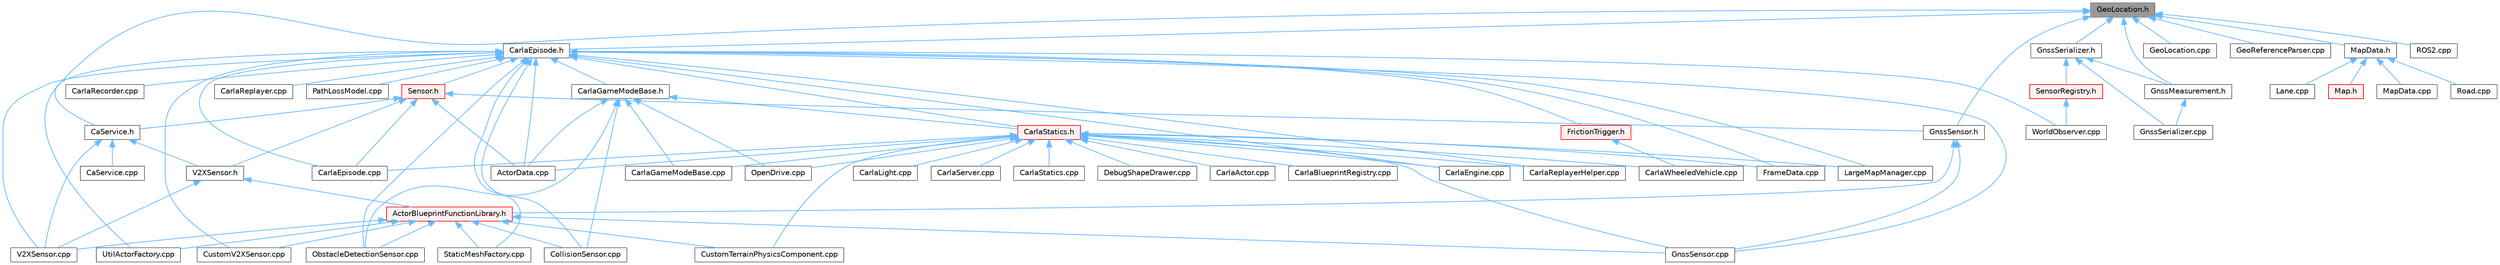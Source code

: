 digraph "GeoLocation.h"
{
 // INTERACTIVE_SVG=YES
 // LATEX_PDF_SIZE
  bgcolor="transparent";
  edge [fontname=Helvetica,fontsize=10,labelfontname=Helvetica,labelfontsize=10];
  node [fontname=Helvetica,fontsize=10,shape=box,height=0.2,width=0.4];
  Node1 [id="Node000001",label="GeoLocation.h",height=0.2,width=0.4,color="gray40", fillcolor="grey60", style="filled", fontcolor="black",tooltip=" "];
  Node1 -> Node2 [id="edge1_Node000001_Node000002",dir="back",color="steelblue1",style="solid",tooltip=" "];
  Node2 [id="Node000002",label="CaService.h",height=0.2,width=0.4,color="grey40", fillcolor="white", style="filled",URL="$df/dd8/CaService_8h.html",tooltip=" "];
  Node2 -> Node3 [id="edge2_Node000002_Node000003",dir="back",color="steelblue1",style="solid",tooltip=" "];
  Node3 [id="Node000003",label="CaService.cpp",height=0.2,width=0.4,color="grey40", fillcolor="white", style="filled",URL="$d0/d8d/CaService_8cpp.html",tooltip=" "];
  Node2 -> Node4 [id="edge3_Node000002_Node000004",dir="back",color="steelblue1",style="solid",tooltip=" "];
  Node4 [id="Node000004",label="V2XSensor.cpp",height=0.2,width=0.4,color="grey40", fillcolor="white", style="filled",URL="$d2/df9/V2XSensor_8cpp.html",tooltip=" "];
  Node2 -> Node5 [id="edge4_Node000002_Node000005",dir="back",color="steelblue1",style="solid",tooltip=" "];
  Node5 [id="Node000005",label="V2XSensor.h",height=0.2,width=0.4,color="grey40", fillcolor="white", style="filled",URL="$d1/d71/V2XSensor_8h.html",tooltip=" "];
  Node5 -> Node6 [id="edge5_Node000005_Node000006",dir="back",color="steelblue1",style="solid",tooltip=" "];
  Node6 [id="Node000006",label="ActorBlueprintFunctionLibrary.h",height=0.2,width=0.4,color="red", fillcolor="#FFF0F0", style="filled",URL="$d7/dda/ActorBlueprintFunctionLibrary_8h.html",tooltip=" "];
  Node6 -> Node12 [id="edge6_Node000006_Node000012",dir="back",color="steelblue1",style="solid",tooltip=" "];
  Node12 [id="Node000012",label="CollisionSensor.cpp",height=0.2,width=0.4,color="grey40", fillcolor="white", style="filled",URL="$da/df0/CollisionSensor_8cpp.html",tooltip=" "];
  Node6 -> Node13 [id="edge7_Node000006_Node000013",dir="back",color="steelblue1",style="solid",tooltip=" "];
  Node13 [id="Node000013",label="CustomTerrainPhysicsComponent.cpp",height=0.2,width=0.4,color="grey40", fillcolor="white", style="filled",URL="$d1/d59/CustomTerrainPhysicsComponent_8cpp.html",tooltip=" "];
  Node6 -> Node14 [id="edge8_Node000006_Node000014",dir="back",color="steelblue1",style="solid",tooltip=" "];
  Node14 [id="Node000014",label="CustomV2XSensor.cpp",height=0.2,width=0.4,color="grey40", fillcolor="white", style="filled",URL="$d8/d97/CustomV2XSensor_8cpp.html",tooltip=" "];
  Node6 -> Node17 [id="edge9_Node000006_Node000017",dir="back",color="steelblue1",style="solid",tooltip=" "];
  Node17 [id="Node000017",label="GnssSensor.cpp",height=0.2,width=0.4,color="grey40", fillcolor="white", style="filled",URL="$d7/d22/GnssSensor_8cpp.html",tooltip=" "];
  Node6 -> Node22 [id="edge10_Node000006_Node000022",dir="back",color="steelblue1",style="solid",tooltip=" "];
  Node22 [id="Node000022",label="ObstacleDetectionSensor.cpp",height=0.2,width=0.4,color="grey40", fillcolor="white", style="filled",URL="$d2/d70/ObstacleDetectionSensor_8cpp.html",tooltip=" "];
  Node6 -> Node37 [id="edge11_Node000006_Node000037",dir="back",color="steelblue1",style="solid",tooltip=" "];
  Node37 [id="Node000037",label="StaticMeshFactory.cpp",height=0.2,width=0.4,color="grey40", fillcolor="white", style="filled",URL="$d7/dc4/StaticMeshFactory_8cpp.html",tooltip=" "];
  Node6 -> Node39 [id="edge12_Node000006_Node000039",dir="back",color="steelblue1",style="solid",tooltip=" "];
  Node39 [id="Node000039",label="UtilActorFactory.cpp",height=0.2,width=0.4,color="grey40", fillcolor="white", style="filled",URL="$dc/df0/UtilActorFactory_8cpp.html",tooltip=" "];
  Node6 -> Node4 [id="edge13_Node000006_Node000004",dir="back",color="steelblue1",style="solid",tooltip=" "];
  Node5 -> Node4 [id="edge14_Node000005_Node000004",dir="back",color="steelblue1",style="solid",tooltip=" "];
  Node1 -> Node40 [id="edge15_Node000001_Node000040",dir="back",color="steelblue1",style="solid",tooltip=" "];
  Node40 [id="Node000040",label="CarlaEpisode.h",height=0.2,width=0.4,color="grey40", fillcolor="white", style="filled",URL="$de/db8/CarlaEpisode_8h.html",tooltip=" "];
  Node40 -> Node41 [id="edge16_Node000040_Node000041",dir="back",color="steelblue1",style="solid",tooltip=" "];
  Node41 [id="Node000041",label="ActorData.cpp",height=0.2,width=0.4,color="grey40", fillcolor="white", style="filled",URL="$da/d7f/ActorData_8cpp.html",tooltip=" "];
  Node40 -> Node42 [id="edge17_Node000040_Node000042",dir="back",color="steelblue1",style="solid",tooltip=" "];
  Node42 [id="Node000042",label="CarlaEngine.cpp",height=0.2,width=0.4,color="grey40", fillcolor="white", style="filled",URL="$d6/da1/CarlaEngine_8cpp.html",tooltip=" "];
  Node40 -> Node43 [id="edge18_Node000040_Node000043",dir="back",color="steelblue1",style="solid",tooltip=" "];
  Node43 [id="Node000043",label="CarlaEpisode.cpp",height=0.2,width=0.4,color="grey40", fillcolor="white", style="filled",URL="$d6/dd9/CarlaEpisode_8cpp.html",tooltip=" "];
  Node40 -> Node44 [id="edge19_Node000040_Node000044",dir="back",color="steelblue1",style="solid",tooltip=" "];
  Node44 [id="Node000044",label="CarlaGameModeBase.h",height=0.2,width=0.4,color="grey40", fillcolor="white", style="filled",URL="$d3/d49/CarlaGameModeBase_8h.html",tooltip=" "];
  Node44 -> Node41 [id="edge20_Node000044_Node000041",dir="back",color="steelblue1",style="solid",tooltip=" "];
  Node44 -> Node45 [id="edge21_Node000044_Node000045",dir="back",color="steelblue1",style="solid",tooltip=" "];
  Node45 [id="Node000045",label="CarlaGameModeBase.cpp",height=0.2,width=0.4,color="grey40", fillcolor="white", style="filled",URL="$d0/d2e/CarlaGameModeBase_8cpp.html",tooltip=" "];
  Node44 -> Node46 [id="edge22_Node000044_Node000046",dir="back",color="steelblue1",style="solid",tooltip=" "];
  Node46 [id="Node000046",label="CarlaStatics.h",height=0.2,width=0.4,color="red", fillcolor="#FFF0F0", style="filled",URL="$d9/dc8/CarlaStatics_8h.html",tooltip=" "];
  Node46 -> Node41 [id="edge23_Node000046_Node000041",dir="back",color="steelblue1",style="solid",tooltip=" "];
  Node46 -> Node47 [id="edge24_Node000046_Node000047",dir="back",color="steelblue1",style="solid",tooltip=" "];
  Node47 [id="Node000047",label="CarlaActor.cpp",height=0.2,width=0.4,color="grey40", fillcolor="white", style="filled",URL="$d3/d43/CarlaActor_8cpp.html",tooltip=" "];
  Node46 -> Node11 [id="edge25_Node000046_Node000011",dir="back",color="steelblue1",style="solid",tooltip=" "];
  Node11 [id="Node000011",label="CarlaBlueprintRegistry.cpp",height=0.2,width=0.4,color="grey40", fillcolor="white", style="filled",URL="$d0/d3b/CarlaBlueprintRegistry_8cpp.html",tooltip=" "];
  Node46 -> Node42 [id="edge26_Node000046_Node000042",dir="back",color="steelblue1",style="solid",tooltip=" "];
  Node46 -> Node43 [id="edge27_Node000046_Node000043",dir="back",color="steelblue1",style="solid",tooltip=" "];
  Node46 -> Node45 [id="edge28_Node000046_Node000045",dir="back",color="steelblue1",style="solid",tooltip=" "];
  Node46 -> Node48 [id="edge29_Node000046_Node000048",dir="back",color="steelblue1",style="solid",tooltip=" "];
  Node48 [id="Node000048",label="CarlaLight.cpp",height=0.2,width=0.4,color="grey40", fillcolor="white", style="filled",URL="$d9/d95/CarlaLight_8cpp.html",tooltip=" "];
  Node46 -> Node49 [id="edge30_Node000046_Node000049",dir="back",color="steelblue1",style="solid",tooltip=" "];
  Node49 [id="Node000049",label="CarlaReplayerHelper.cpp",height=0.2,width=0.4,color="grey40", fillcolor="white", style="filled",URL="$d2/d32/CarlaReplayerHelper_8cpp.html",tooltip=" "];
  Node46 -> Node50 [id="edge31_Node000046_Node000050",dir="back",color="steelblue1",style="solid",tooltip=" "];
  Node50 [id="Node000050",label="CarlaServer.cpp",height=0.2,width=0.4,color="grey40", fillcolor="white", style="filled",URL="$db/d6c/CarlaServer_8cpp.html",tooltip=" "];
  Node46 -> Node51 [id="edge32_Node000046_Node000051",dir="back",color="steelblue1",style="solid",tooltip=" "];
  Node51 [id="Node000051",label="CarlaStatics.cpp",height=0.2,width=0.4,color="grey40", fillcolor="white", style="filled",URL="$d5/d6e/CarlaStatics_8cpp.html",tooltip=" "];
  Node46 -> Node52 [id="edge33_Node000046_Node000052",dir="back",color="steelblue1",style="solid",tooltip=" "];
  Node52 [id="Node000052",label="CarlaWheeledVehicle.cpp",height=0.2,width=0.4,color="grey40", fillcolor="white", style="filled",URL="$dc/d65/CarlaWheeledVehicle_8cpp.html",tooltip=" "];
  Node46 -> Node13 [id="edge34_Node000046_Node000013",dir="back",color="steelblue1",style="solid",tooltip=" "];
  Node46 -> Node53 [id="edge35_Node000046_Node000053",dir="back",color="steelblue1",style="solid",tooltip=" "];
  Node53 [id="Node000053",label="DebugShapeDrawer.cpp",height=0.2,width=0.4,color="grey40", fillcolor="white", style="filled",URL="$d3/d7b/DebugShapeDrawer_8cpp.html",tooltip=" "];
  Node46 -> Node54 [id="edge36_Node000046_Node000054",dir="back",color="steelblue1",style="solid",tooltip=" "];
  Node54 [id="Node000054",label="FrameData.cpp",height=0.2,width=0.4,color="grey40", fillcolor="white", style="filled",URL="$df/d8a/FrameData_8cpp.html",tooltip=" "];
  Node46 -> Node17 [id="edge37_Node000046_Node000017",dir="back",color="steelblue1",style="solid",tooltip=" "];
  Node46 -> Node55 [id="edge38_Node000046_Node000055",dir="back",color="steelblue1",style="solid",tooltip=" "];
  Node55 [id="Node000055",label="LargeMapManager.cpp",height=0.2,width=0.4,color="grey40", fillcolor="white", style="filled",URL="$df/d6c/LargeMapManager_8cpp.html",tooltip=" "];
  Node46 -> Node56 [id="edge39_Node000046_Node000056",dir="back",color="steelblue1",style="solid",tooltip=" "];
  Node56 [id="Node000056",label="OpenDrive.cpp",height=0.2,width=0.4,color="grey40", fillcolor="white", style="filled",URL="$d9/d30/Unreal_2CarlaUE4_2Plugins_2Carla_2Source_2Carla_2OpenDrive_2OpenDrive_8cpp.html",tooltip=" "];
  Node44 -> Node12 [id="edge40_Node000044_Node000012",dir="back",color="steelblue1",style="solid",tooltip=" "];
  Node44 -> Node22 [id="edge41_Node000044_Node000022",dir="back",color="steelblue1",style="solid",tooltip=" "];
  Node44 -> Node56 [id="edge42_Node000044_Node000056",dir="back",color="steelblue1",style="solid",tooltip=" "];
  Node40 -> Node68 [id="edge43_Node000040_Node000068",dir="back",color="steelblue1",style="solid",tooltip=" "];
  Node68 [id="Node000068",label="CarlaRecorder.cpp",height=0.2,width=0.4,color="grey40", fillcolor="white", style="filled",URL="$da/d49/CarlaRecorder_8cpp.html",tooltip=" "];
  Node40 -> Node69 [id="edge44_Node000040_Node000069",dir="back",color="steelblue1",style="solid",tooltip=" "];
  Node69 [id="Node000069",label="CarlaReplayer.cpp",height=0.2,width=0.4,color="grey40", fillcolor="white", style="filled",URL="$db/dba/CarlaReplayer_8cpp.html",tooltip=" "];
  Node40 -> Node49 [id="edge45_Node000040_Node000049",dir="back",color="steelblue1",style="solid",tooltip=" "];
  Node40 -> Node46 [id="edge46_Node000040_Node000046",dir="back",color="steelblue1",style="solid",tooltip=" "];
  Node40 -> Node12 [id="edge47_Node000040_Node000012",dir="back",color="steelblue1",style="solid",tooltip=" "];
  Node40 -> Node14 [id="edge48_Node000040_Node000014",dir="back",color="steelblue1",style="solid",tooltip=" "];
  Node40 -> Node54 [id="edge49_Node000040_Node000054",dir="back",color="steelblue1",style="solid",tooltip=" "];
  Node40 -> Node70 [id="edge50_Node000040_Node000070",dir="back",color="steelblue1",style="solid",tooltip=" "];
  Node70 [id="Node000070",label="FrictionTrigger.h",height=0.2,width=0.4,color="red", fillcolor="#FFF0F0", style="filled",URL="$d4/d30/FrictionTrigger_8h.html",tooltip=" "];
  Node70 -> Node52 [id="edge51_Node000070_Node000052",dir="back",color="steelblue1",style="solid",tooltip=" "];
  Node40 -> Node17 [id="edge52_Node000040_Node000017",dir="back",color="steelblue1",style="solid",tooltip=" "];
  Node40 -> Node55 [id="edge53_Node000040_Node000055",dir="back",color="steelblue1",style="solid",tooltip=" "];
  Node40 -> Node22 [id="edge54_Node000040_Node000022",dir="back",color="steelblue1",style="solid",tooltip=" "];
  Node40 -> Node72 [id="edge55_Node000040_Node000072",dir="back",color="steelblue1",style="solid",tooltip=" "];
  Node72 [id="Node000072",label="PathLossModel.cpp",height=0.2,width=0.4,color="grey40", fillcolor="white", style="filled",URL="$d9/dcb/PathLossModel_8cpp.html",tooltip=" "];
  Node40 -> Node73 [id="edge56_Node000040_Node000073",dir="back",color="steelblue1",style="solid",tooltip=" "];
  Node73 [id="Node000073",label="Sensor.h",height=0.2,width=0.4,color="red", fillcolor="#FFF0F0", style="filled",URL="$d7/d7d/Unreal_2CarlaUE4_2Plugins_2Carla_2Source_2Carla_2Sensor_2Sensor_8h.html",tooltip=" "];
  Node73 -> Node41 [id="edge57_Node000073_Node000041",dir="back",color="steelblue1",style="solid",tooltip=" "];
  Node73 -> Node2 [id="edge58_Node000073_Node000002",dir="back",color="steelblue1",style="solid",tooltip=" "];
  Node73 -> Node43 [id="edge59_Node000073_Node000043",dir="back",color="steelblue1",style="solid",tooltip=" "];
  Node73 -> Node77 [id="edge60_Node000073_Node000077",dir="back",color="steelblue1",style="solid",tooltip=" "];
  Node77 [id="Node000077",label="GnssSensor.h",height=0.2,width=0.4,color="grey40", fillcolor="white", style="filled",URL="$d9/d73/GnssSensor_8h.html",tooltip=" "];
  Node77 -> Node6 [id="edge61_Node000077_Node000006",dir="back",color="steelblue1",style="solid",tooltip=" "];
  Node77 -> Node17 [id="edge62_Node000077_Node000017",dir="back",color="steelblue1",style="solid",tooltip=" "];
  Node73 -> Node5 [id="edge63_Node000073_Node000005",dir="back",color="steelblue1",style="solid",tooltip=" "];
  Node40 -> Node37 [id="edge64_Node000040_Node000037",dir="back",color="steelblue1",style="solid",tooltip=" "];
  Node40 -> Node39 [id="edge65_Node000040_Node000039",dir="back",color="steelblue1",style="solid",tooltip=" "];
  Node40 -> Node4 [id="edge66_Node000040_Node000004",dir="back",color="steelblue1",style="solid",tooltip=" "];
  Node40 -> Node92 [id="edge67_Node000040_Node000092",dir="back",color="steelblue1",style="solid",tooltip=" "];
  Node92 [id="Node000092",label="WorldObserver.cpp",height=0.2,width=0.4,color="grey40", fillcolor="white", style="filled",URL="$d9/de7/WorldObserver_8cpp.html",tooltip=" "];
  Node1 -> Node93 [id="edge68_Node000001_Node000093",dir="back",color="steelblue1",style="solid",tooltip=" "];
  Node93 [id="Node000093",label="GeoLocation.cpp",height=0.2,width=0.4,color="grey40", fillcolor="white", style="filled",URL="$df/ddb/GeoLocation_8cpp.html",tooltip=" "];
  Node1 -> Node94 [id="edge69_Node000001_Node000094",dir="back",color="steelblue1",style="solid",tooltip=" "];
  Node94 [id="Node000094",label="GeoReferenceParser.cpp",height=0.2,width=0.4,color="grey40", fillcolor="white", style="filled",URL="$d9/d3e/GeoReferenceParser_8cpp.html",tooltip=" "];
  Node1 -> Node95 [id="edge70_Node000001_Node000095",dir="back",color="steelblue1",style="solid",tooltip=" "];
  Node95 [id="Node000095",label="GnssMeasurement.h",height=0.2,width=0.4,color="grey40", fillcolor="white", style="filled",URL="$d8/d6d/GnssMeasurement_8h.html",tooltip=" "];
  Node95 -> Node96 [id="edge71_Node000095_Node000096",dir="back",color="steelblue1",style="solid",tooltip=" "];
  Node96 [id="Node000096",label="GnssSerializer.cpp",height=0.2,width=0.4,color="grey40", fillcolor="white", style="filled",URL="$d1/dfb/GnssSerializer_8cpp.html",tooltip=" "];
  Node1 -> Node77 [id="edge72_Node000001_Node000077",dir="back",color="steelblue1",style="solid",tooltip=" "];
  Node1 -> Node97 [id="edge73_Node000001_Node000097",dir="back",color="steelblue1",style="solid",tooltip=" "];
  Node97 [id="Node000097",label="GnssSerializer.h",height=0.2,width=0.4,color="grey40", fillcolor="white", style="filled",URL="$d6/dc5/GnssSerializer_8h.html",tooltip=" "];
  Node97 -> Node95 [id="edge74_Node000097_Node000095",dir="back",color="steelblue1",style="solid",tooltip=" "];
  Node97 -> Node96 [id="edge75_Node000097_Node000096",dir="back",color="steelblue1",style="solid",tooltip=" "];
  Node97 -> Node98 [id="edge76_Node000097_Node000098",dir="back",color="steelblue1",style="solid",tooltip=" "];
  Node98 [id="Node000098",label="SensorRegistry.h",height=0.2,width=0.4,color="red", fillcolor="#FFF0F0", style="filled",URL="$d4/d03/SensorRegistry_8h.html",tooltip=" "];
  Node98 -> Node92 [id="edge77_Node000098_Node000092",dir="back",color="steelblue1",style="solid",tooltip=" "];
  Node1 -> Node128 [id="edge78_Node000001_Node000128",dir="back",color="steelblue1",style="solid",tooltip=" "];
  Node128 [id="Node000128",label="MapData.h",height=0.2,width=0.4,color="grey40", fillcolor="white", style="filled",URL="$d5/db7/MapData_8h.html",tooltip=" "];
  Node128 -> Node129 [id="edge79_Node000128_Node000129",dir="back",color="steelblue1",style="solid",tooltip=" "];
  Node129 [id="Node000129",label="Lane.cpp",height=0.2,width=0.4,color="grey40", fillcolor="white", style="filled",URL="$dc/d13/Lane_8cpp.html",tooltip=" "];
  Node128 -> Node130 [id="edge80_Node000128_Node000130",dir="back",color="steelblue1",style="solid",tooltip=" "];
  Node130 [id="Node000130",label="Map.h",height=0.2,width=0.4,color="red", fillcolor="#FFF0F0", style="filled",URL="$df/d64/road_2Map_8h.html",tooltip=" "];
  Node128 -> Node214 [id="edge81_Node000128_Node000214",dir="back",color="steelblue1",style="solid",tooltip=" "];
  Node214 [id="Node000214",label="MapData.cpp",height=0.2,width=0.4,color="grey40", fillcolor="white", style="filled",URL="$d9/d71/MapData_8cpp.html",tooltip=" "];
  Node128 -> Node215 [id="edge82_Node000128_Node000215",dir="back",color="steelblue1",style="solid",tooltip=" "];
  Node215 [id="Node000215",label="Road.cpp",height=0.2,width=0.4,color="grey40", fillcolor="white", style="filled",URL="$dc/d2f/Road_8cpp.html",tooltip=" "];
  Node1 -> Node216 [id="edge83_Node000001_Node000216",dir="back",color="steelblue1",style="solid",tooltip=" "];
  Node216 [id="Node000216",label="ROS2.cpp",height=0.2,width=0.4,color="grey40", fillcolor="white", style="filled",URL="$dd/d14/ROS2_8cpp.html",tooltip=" "];
}
